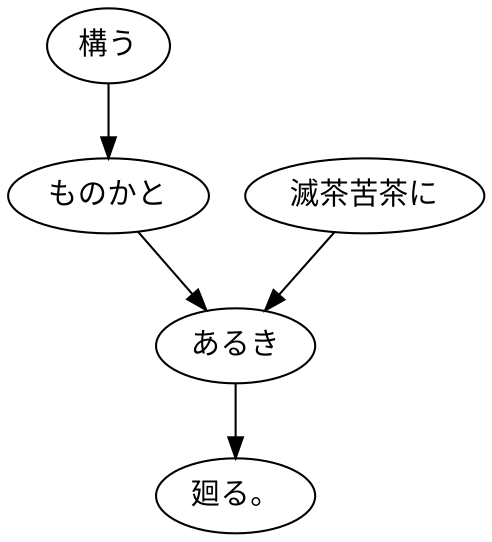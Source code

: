 digraph graph1852 {
	node0 [label="構う"];
	node1 [label="ものかと"];
	node2 [label="滅茶苦茶に"];
	node3 [label="あるき"];
	node4 [label="廻る。"];
	node0 -> node1;
	node1 -> node3;
	node2 -> node3;
	node3 -> node4;
}
